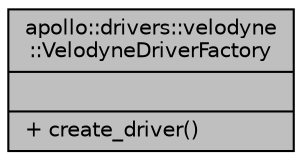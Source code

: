 digraph "apollo::drivers::velodyne::VelodyneDriverFactory"
{
  edge [fontname="Helvetica",fontsize="10",labelfontname="Helvetica",labelfontsize="10"];
  node [fontname="Helvetica",fontsize="10",shape=record];
  Node1 [label="{apollo::drivers::velodyne\l::VelodyneDriverFactory\n||+ create_driver()\l}",height=0.2,width=0.4,color="black", fillcolor="grey75", style="filled" fontcolor="black"];
}
